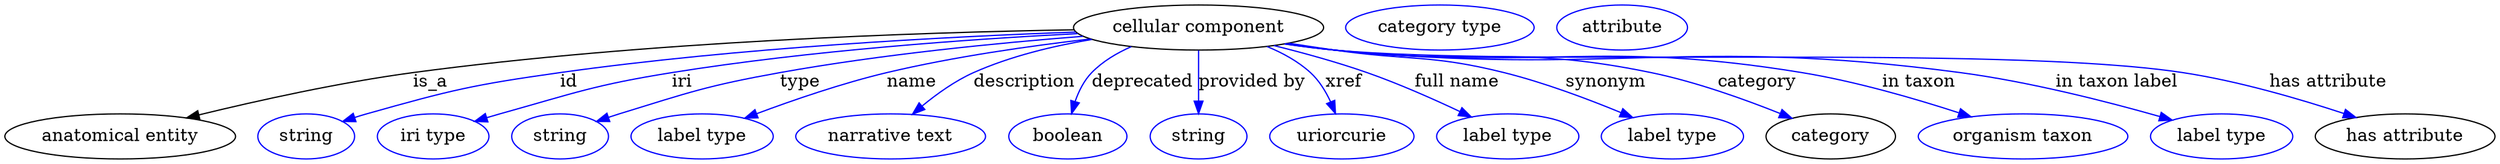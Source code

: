 digraph {
	graph [bb="0,0,1979.1,123"];
	node [label="\N"];
	"cellular component"	[height=0.5,
		label="cellular component",
		pos="948.64,105",
		width=2.7623];
	"anatomical entity"	[height=0.5,
		pos="91.642,18",
		width=2.5456];
	"cellular component" -> "anatomical entity"	[label=is_a,
		lp="339.64,61.5",
		pos="e,144.67,32.781 849.47,103.14 726.17,100.99 509.51,93.659 325.64,69 267.14,61.155 201.5,46.617 154.67,35.232"];
	id	[color=blue,
		height=0.5,
		label=string,
		pos="239.64,18",
		width=1.0652];
	"cellular component" -> id	[color=blue,
		label=id,
		lp="451.64,61.5",
		pos="e,268.63,29.966 851.14,101.21 749.31,97.369 585.16,88.552 444.64,69 374.02,59.174 356.29,55.278 287.64,36 284.54,35.128 281.34,34.158 \
278.14,33.138",
		style=solid];
	iri	[color=blue,
		height=0.5,
		label="iri type",
		pos="340.64,18",
		width=1.2277];
	"cellular component" -> iri	[color=blue,
		label=iri,
		lp="538.64,61.5",
		pos="e,374.2,29.94 852.67,100.18 767.61,95.797 640.27,86.78 530.64,69 479.49,60.704 422.14,44.645 383.95,32.959",
		style=solid];
	type	[color=blue,
		height=0.5,
		label=string,
		pos="441.64,18",
		width=1.0652];
	"cellular component" -> type	[color=blue,
		label=type,
		lp="632.64,61.5",
		pos="e,470.58,29.953 856.89,97.978 789.94,92.699 697.2,83.55 616.64,69 558.83,58.559 544.77,53.344 488.64,36 485.88,35.147 483.05,34.229 \
480.2,33.277",
		style=solid];
	name	[color=blue,
		height=0.5,
		label="label type",
		pos="554.64,18",
		width=1.5707];
	"cellular component" -> name	[color=blue,
		label=name,
		lp="720.64,61.5",
		pos="e,588.32,32.579 862.67,95.929 814.59,90.405 753.82,81.736 700.64,69 665.45,60.571 626.75,47.117 598.04,36.287",
		style=solid];
	description	[color=blue,
		height=0.5,
		label="narrative text",
		pos="704.64,18",
		width=2.0943];
	"cellular component" -> description	[color=blue,
		label=description,
		lp="810.14,61.5",
		pos="e,721.66,35.679 863.75,95.604 833.13,90.476 798.93,82.234 769.64,69 755.13,62.443 740.89,52.071 729.46,42.469",
		style=solid];
	deprecated	[color=blue,
		height=0.5,
		label=boolean,
		pos="844.64,18",
		width=1.2999];
	"cellular component" -> deprecated	[color=blue,
		label=deprecated,
		lp="904.14,61.5",
		pos="e,847.56,36.167 895.1,89.708 883.6,84.657 872.32,77.922 863.64,69 857.47,62.659 853.26,54.114 850.41,45.882",
		style=solid];
	"provided by"	[color=blue,
		height=0.5,
		label=string,
		pos="947.64,18",
		width=1.0652];
	"cellular component" -> "provided by"	[color=blue,
		label="provided by",
		lp="991.14,61.5",
		pos="e,947.84,36.175 948.44,86.799 948.3,75.163 948.12,59.548 947.96,46.237",
		style=solid];
	xref	[color=blue,
		height=0.5,
		label=uriorcurie,
		pos="1061.6,18",
		width=1.5887];
	"cellular component" -> xref	[color=blue,
		label=xref,
		lp="1063.1,61.5",
		pos="e,1056.9,36.258 1003.2,89.942 1015.6,84.853 1027.9,78.044 1037.6,69 1044.4,62.686 1049.5,54.045 1053.2,45.723",
		style=solid];
	"full name"	[color=blue,
		height=0.5,
		label="label type",
		pos="1193.6,18",
		width=1.5707];
	"cellular component" -> "full name"	[color=blue,
		label="full name",
		lp="1153.1,61.5",
		pos="e,1164.7,33.488 1008.2,90.526 1031.4,84.712 1058,77.328 1081.6,69 1106.8,60.128 1134.2,47.945 1155.6,37.827",
		style=solid];
	synonym	[color=blue,
		height=0.5,
		label="label type",
		pos="1324.6,18",
		width=1.5707];
	"cellular component" -> synonym	[color=blue,
		label=synonym,
		lp="1271.6,61.5",
		pos="e,1293.1,33.079 1020.4,92.48 1032.5,90.601 1044.9,88.712 1056.6,87 1116.1,78.328 1132.4,83.595 1190.6,69 1222.6,61.005 1257.4,47.883 \
1283.5,37.087",
		style=solid];
	category	[height=0.5,
		pos="1450.6,18",
		width=1.4263];
	"cellular component" -> category	[color=blue,
		label=category,
		lp="1392.1,61.5",
		pos="e,1419.8,32.466 1018.5,92.116 1031.2,90.215 1044.3,88.412 1056.6,87 1167.8,74.293 1198.1,91.655 1307.6,69 1343.2,61.637 1382.1,47.651 \
1410.3,36.34",
		style=solid];
	"in taxon"	[color=blue,
		height=0.5,
		label="organism taxon",
		pos="1603.6,18",
		width=2.3109];
	"cellular component" -> "in taxon"	[color=blue,
		label="in taxon",
		lp="1520.6,61.5",
		pos="e,1562.3,33.65 1017.6,92.007 1030.6,90.082 1044,88.299 1056.6,87 1220.9,70.141 1264.7,95.731 1427.6,69 1470.4,61.978 1517.6,48.225 \
1552.4,36.918",
		style=solid];
	"in taxon label"	[color=blue,
		height=0.5,
		label="label type",
		pos="1761.6,18",
		width=1.5707];
	"cellular component" -> "in taxon label"	[color=blue,
		label="in taxon label",
		lp="1678.1,61.5",
		pos="e,1722.2,31.064 1017.3,91.923 1030.4,89.993 1043.9,88.23 1056.6,87 1276.7,65.777 1334.5,98.151 1553.6,69 1608.9,61.654 1670.8,45.754 \
1712.6,33.845",
		style=solid];
	"has attribute"	[height=0.5,
		pos="1907.6,18",
		width=1.9859];
	"cellular component" -> "has attribute"	[color=blue,
		label="has attribute",
		lp="1846.6,61.5",
		pos="e,1868.5,33.082 1017,91.867 1030.1,89.93 1043.8,88.178 1056.6,87 1205.8,73.323 1582.5,91.54 1730.6,69 1774.9,62.26 1823.8,47.889 \
1859,36.276",
		style=solid];
	"named thing_category"	[color=blue,
		height=0.5,
		label="category type",
		pos="1140.6,105",
		width=2.0762];
	"organismal entity_has attribute"	[color=blue,
		height=0.5,
		label=attribute,
		pos="1285.6,105",
		width=1.4443];
}
